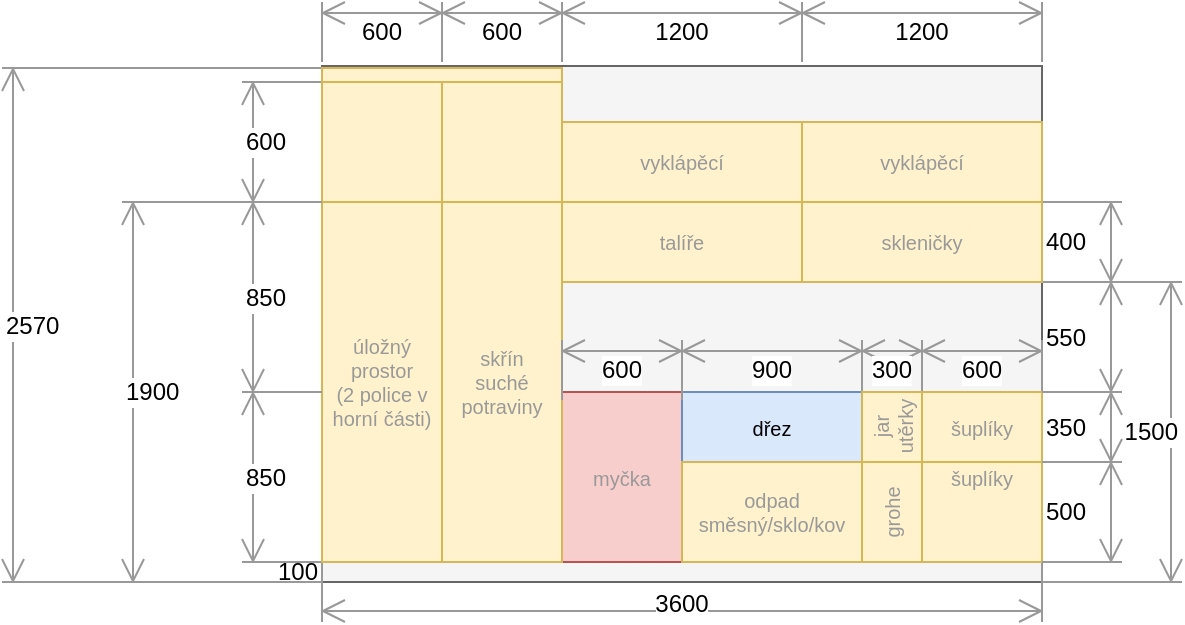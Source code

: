<mxfile version="20.3.0" type="device"><diagram id="vtQquzI4iVmjjQQ1tL-T" name="Page-1"><mxGraphModel dx="805" dy="482" grid="1" gridSize="10" guides="1" tooltips="1" connect="1" arrows="1" fold="1" page="1" pageScale="1" pageWidth="1600" pageHeight="900" math="0" shadow="0"><root><mxCell id="0"/><mxCell id="1" parent="0"/><mxCell id="thXdoWXULZ0o-IUbp3jS-1" value="" style="rounded=0;whiteSpace=wrap;html=1;strokeColor=#666666;fillColor=#f5f5f5;fontColor=#333333;" parent="1" vertex="1"><mxGeometry x="360" y="332" width="360" height="250" as="geometry"/></mxCell><mxCell id="thXdoWXULZ0o-IUbp3jS-2" value="" style="rounded=0;whiteSpace=wrap;html=1;fillColor=#f5f5f5;fontColor=#333333;strokeColor=#666666;" parent="1" vertex="1"><mxGeometry x="360" y="580" width="360" height="10" as="geometry"/></mxCell><mxCell id="thXdoWXULZ0o-IUbp3jS-5" value="100" style="shape=dimension;direction=south;whiteSpace=wrap;html=1;align=right;points=[];verticalAlign=middle;labelBackgroundColor=#ffffff;strokeColor=none;" parent="1" vertex="1"><mxGeometry x="320" y="580" width="40" height="10" as="geometry"/></mxCell><mxCell id="thXdoWXULZ0o-IUbp3jS-6" value="850" style="shape=dimension;direction=south;whiteSpace=wrap;html=1;align=left;points=[];verticalAlign=middle;labelBackgroundColor=#ffffff;strokeColor=#999999;" parent="1" vertex="1"><mxGeometry x="320" y="495" width="40" height="85" as="geometry"/></mxCell><mxCell id="thXdoWXULZ0o-IUbp3jS-9" value="400" style="shape=dimension;direction=south;whiteSpace=wrap;html=1;align=left;points=[];verticalAlign=middle;labelBackgroundColor=#ffffff;strokeColor=#999999;flipV=1;flipH=1;" parent="1" vertex="1"><mxGeometry x="720" y="400" width="40" height="40" as="geometry"/></mxCell><mxCell id="thXdoWXULZ0o-IUbp3jS-10" value="1500" style="shape=dimension;direction=south;whiteSpace=wrap;html=1;align=right;points=[];verticalAlign=middle;labelBackgroundColor=#ffffff;strokeColor=#999999;flipV=1;flipH=1;" parent="1" vertex="1"><mxGeometry x="720" y="440" width="70" height="150" as="geometry"/></mxCell><mxCell id="thXdoWXULZ0o-IUbp3jS-18" value="myčka" style="rounded=0;whiteSpace=wrap;html=1;fillColor=#f8cecc;strokeColor=#b85450;fontColor=#999999;fontSize=10;" parent="1" vertex="1"><mxGeometry x="480" y="495" width="60" height="85" as="geometry"/></mxCell><mxCell id="thXdoWXULZ0o-IUbp3jS-27" value="3600" style="shape=dimension;direction=east;whiteSpace=wrap;html=1;align=center;points=[];verticalAlign=bottom;spacingTop=-8;labelBackgroundColor=#ffffff;strokeColor=#999999;" parent="1" vertex="1"><mxGeometry x="360" y="575" width="360" height="35" as="geometry"/></mxCell><mxCell id="thXdoWXULZ0o-IUbp3jS-28" value="600" style="shape=dimension;direction=west;whiteSpace=wrap;html=1;align=center;points=[];verticalAlign=middle;labelBackgroundColor=#ffffff;strokeColor=#999999;" parent="1" vertex="1"><mxGeometry x="360" y="300" width="60" height="30" as="geometry"/></mxCell><mxCell id="lBgfPsxpE6XtXHmG1YXQ-6" value="dřez" style="rounded=0;whiteSpace=wrap;html=1;fillColor=#dae8fc;strokeColor=#6c8ebf;fontSize=10;" parent="1" vertex="1"><mxGeometry x="540" y="495" width="90" height="35" as="geometry"/></mxCell><mxCell id="CoCsG3FDVFkP_OS7hLHG-1" value="550" style="shape=dimension;direction=south;whiteSpace=wrap;html=1;align=left;points=[];verticalAlign=middle;labelBackgroundColor=#ffffff;strokeColor=#999999;flipV=1;flipH=1;" parent="1" vertex="1"><mxGeometry x="720" y="440" width="40" height="55" as="geometry"/></mxCell><mxCell id="CoCsG3FDVFkP_OS7hLHG-19" value="talíře" style="rounded=0;whiteSpace=wrap;html=1;fillColor=#fff2cc;strokeColor=#d6b656;fontColor=#999999;fontSize=10;" parent="1" vertex="1"><mxGeometry x="480" y="400" width="120" height="40" as="geometry"/></mxCell><mxCell id="W2GsgO2ypqlRg9grx4VN-1" value="2570" style="shape=dimension;direction=south;whiteSpace=wrap;html=1;align=left;points=[];verticalAlign=middle;labelBackgroundColor=#ffffff;strokeColor=#999999;" parent="1" vertex="1"><mxGeometry x="200" y="333" width="160" height="257" as="geometry"/></mxCell><mxCell id="W2GsgO2ypqlRg9grx4VN-10" value="1900" style="shape=dimension;direction=south;whiteSpace=wrap;html=1;align=left;points=[];verticalAlign=middle;labelBackgroundColor=#ffffff;strokeColor=#999999;" parent="1" vertex="1"><mxGeometry x="260" y="400" width="70" height="190" as="geometry"/></mxCell><mxCell id="W2GsgO2ypqlRg9grx4VN-11" value="600" style="shape=dimension;direction=south;whiteSpace=wrap;html=1;align=left;points=[];verticalAlign=middle;labelBackgroundColor=#ffffff;strokeColor=#999999;" parent="1" vertex="1"><mxGeometry x="320" y="340" width="40" height="60" as="geometry"/></mxCell><mxCell id="ozMpOl1KnX4KRGzU88ai-1" value="úložný prostor&lt;br&gt;(2 police v horní části)" style="rounded=0;whiteSpace=wrap;html=1;fillColor=#fff2cc;strokeColor=#d6b656;labelBackgroundColor=none;fontColor=#999999;fontSize=10;" parent="1" vertex="1"><mxGeometry x="360" y="400" width="60" height="180" as="geometry"/></mxCell><mxCell id="ozMpOl1KnX4KRGzU88ai-38" value="" style="rounded=0;whiteSpace=wrap;html=1;fillColor=#fff2cc;strokeColor=#d6b656;" parent="1" vertex="1"><mxGeometry x="420" y="340" width="60" height="60" as="geometry"/></mxCell><mxCell id="ozMpOl1KnX4KRGzU88ai-41" value="skřín&lt;br style=&quot;font-size: 10px;&quot;&gt;suché&lt;br style=&quot;font-size: 10px;&quot;&gt;potraviny" style="rounded=0;whiteSpace=wrap;html=1;fillColor=#fff2cc;strokeColor=#d6b656;fontColor=#999999;fontSize=10;" parent="1" vertex="1"><mxGeometry x="420" y="400" width="60" height="180" as="geometry"/></mxCell><mxCell id="ozMpOl1KnX4KRGzU88ai-44" value="600" style="shape=dimension;direction=west;whiteSpace=wrap;html=1;align=center;points=[];verticalAlign=middle;labelBackgroundColor=#ffffff;strokeColor=#999999;" parent="1" vertex="1"><mxGeometry x="420" y="300" width="60" height="30" as="geometry"/></mxCell><mxCell id="ozMpOl1KnX4KRGzU88ai-47" value="1200" style="shape=dimension;direction=west;whiteSpace=wrap;html=1;align=center;points=[];verticalAlign=middle;labelBackgroundColor=#ffffff;strokeColor=#999999;" parent="1" vertex="1"><mxGeometry x="600" y="300" width="120" height="30" as="geometry"/></mxCell><mxCell id="ozMpOl1KnX4KRGzU88ai-48" value="1200" style="shape=dimension;direction=west;whiteSpace=wrap;html=1;align=center;points=[];verticalAlign=middle;labelBackgroundColor=#ffffff;strokeColor=#999999;" parent="1" vertex="1"><mxGeometry x="480" y="300" width="120" height="30" as="geometry"/></mxCell><mxCell id="ozMpOl1KnX4KRGzU88ai-49" value="&lt;span style=&quot;color: rgb(153, 153, 153); font-size: 10px;&quot;&gt;vyklápěcí&lt;/span&gt;" style="rounded=0;whiteSpace=wrap;html=1;fillColor=#fff2cc;strokeColor=#d6b656;fontSize=10;" parent="1" vertex="1"><mxGeometry x="600" y="360" width="120" height="40" as="geometry"/></mxCell><mxCell id="ozMpOl1KnX4KRGzU88ai-50" value="&lt;span style=&quot;color: rgb(153, 153, 153); font-size: 10px;&quot;&gt;skleničky&lt;/span&gt;" style="rounded=0;whiteSpace=wrap;html=1;fillColor=#fff2cc;strokeColor=#d6b656;fontSize=10;" parent="1" vertex="1"><mxGeometry x="600" y="400" width="120" height="40" as="geometry"/></mxCell><mxCell id="ozMpOl1KnX4KRGzU88ai-51" value="šuplíky" style="rounded=0;whiteSpace=wrap;html=1;fillColor=#fff2cc;strokeColor=#d6b656;fontColor=#999999;fontSize=10;" parent="1" vertex="1"><mxGeometry x="660" y="495" width="60" height="85" as="geometry"/></mxCell><mxCell id="VXgPkLBwRGEs_l4merzi-1" value="" style="rounded=0;whiteSpace=wrap;html=1;fillColor=#fff2cc;strokeColor=#d6b656;" parent="1" vertex="1"><mxGeometry x="360" y="333" width="120" height="7" as="geometry"/></mxCell><mxCell id="GU01DGjvAPMaQzZqKn22-2" value="odpad&lt;br style=&quot;font-size: 10px;&quot;&gt;směsný/sklo/kov" style="rounded=0;whiteSpace=wrap;html=1;fillColor=#fff2cc;strokeColor=#d6b656;fontColor=#999999;fontSize=10;" parent="1" vertex="1"><mxGeometry x="540" y="530" width="90" height="50" as="geometry"/></mxCell><mxCell id="-hpQdyTwwJ4RbNctu1EN-2" value="&lt;font color=&quot;#999999&quot; style=&quot;font-size: 10px;&quot;&gt;grohe&lt;/font&gt;" style="rounded=0;whiteSpace=wrap;html=1;fillColor=#fff2cc;strokeColor=#d6b656;horizontal=0;fontSize=10;" parent="1" vertex="1"><mxGeometry x="630" y="530" width="30" height="50" as="geometry"/></mxCell><mxCell id="-hpQdyTwwJ4RbNctu1EN-3" value="300" style="shape=dimension;direction=west;whiteSpace=wrap;html=1;align=center;points=[];verticalAlign=middle;labelBackgroundColor=#ffffff;strokeColor=#999999;" parent="1" vertex="1"><mxGeometry x="630" y="469" width="30" height="30" as="geometry"/></mxCell><mxCell id="-hpQdyTwwJ4RbNctu1EN-4" value="900" style="shape=dimension;direction=west;whiteSpace=wrap;html=1;align=center;points=[];verticalAlign=middle;labelBackgroundColor=#ffffff;strokeColor=#999999;" parent="1" vertex="1"><mxGeometry x="540" y="469" width="90" height="30" as="geometry"/></mxCell><mxCell id="CoCsG3FDVFkP_OS7hLHG-18" value="vyklápěcí" style="rounded=0;whiteSpace=wrap;html=1;fillColor=#fff2cc;strokeColor=#d6b656;fontColor=#999999;fontSize=10;" parent="1" vertex="1"><mxGeometry x="480" y="360" width="120" height="40" as="geometry"/></mxCell><mxCell id="-hpQdyTwwJ4RbNctu1EN-5" value="500" style="shape=dimension;direction=south;whiteSpace=wrap;html=1;align=left;points=[];verticalAlign=middle;labelBackgroundColor=#ffffff;strokeColor=#999999;flipH=1;" parent="1" vertex="1"><mxGeometry x="720" y="530" width="40" height="50" as="geometry"/></mxCell><mxCell id="-hpQdyTwwJ4RbNctu1EN-6" value="600" style="shape=dimension;direction=west;whiteSpace=wrap;html=1;align=center;points=[];verticalAlign=middle;labelBackgroundColor=#ffffff;strokeColor=#999999;" parent="1" vertex="1"><mxGeometry x="480" y="469" width="60" height="30" as="geometry"/></mxCell><mxCell id="-hpQdyTwwJ4RbNctu1EN-7" value="600" style="shape=dimension;direction=west;whiteSpace=wrap;html=1;align=center;points=[];verticalAlign=middle;labelBackgroundColor=#ffffff;strokeColor=#999999;" parent="1" vertex="1"><mxGeometry x="660" y="469" width="60" height="30" as="geometry"/></mxCell><mxCell id="-hpQdyTwwJ4RbNctu1EN-8" value="" style="rounded=0;whiteSpace=wrap;html=1;fillColor=#fff2cc;strokeColor=#d6b656;" parent="1" vertex="1"><mxGeometry x="360" y="340" width="60" height="60" as="geometry"/></mxCell><mxCell id="-hpQdyTwwJ4RbNctu1EN-9" value="850" style="shape=dimension;direction=south;whiteSpace=wrap;html=1;align=left;points=[];verticalAlign=middle;labelBackgroundColor=#ffffff;strokeColor=#999999;" parent="1" vertex="1"><mxGeometry x="320" y="400" width="40" height="95" as="geometry"/></mxCell><mxCell id="-hpQdyTwwJ4RbNctu1EN-10" value="&lt;font color=&quot;#999999&quot; style=&quot;font-size: 10px;&quot;&gt;jar&lt;br&gt;utěrky&lt;br&gt;&lt;/font&gt;" style="rounded=0;whiteSpace=wrap;html=1;fillColor=#fff2cc;strokeColor=#d6b656;horizontal=0;fontSize=10;" parent="1" vertex="1"><mxGeometry x="630" y="495" width="30" height="35" as="geometry"/></mxCell><mxCell id="-hpQdyTwwJ4RbNctu1EN-11" value="šuplíky" style="rounded=0;whiteSpace=wrap;html=1;fillColor=#fff2cc;strokeColor=#d6b656;fontColor=#999999;fontSize=10;" parent="1" vertex="1"><mxGeometry x="660" y="495" width="60" height="35" as="geometry"/></mxCell><mxCell id="-hpQdyTwwJ4RbNctu1EN-12" value="350" style="shape=dimension;direction=south;whiteSpace=wrap;html=1;align=left;points=[];verticalAlign=middle;labelBackgroundColor=#ffffff;strokeColor=#999999;flipH=1;" parent="1" vertex="1"><mxGeometry x="720" y="495" width="40" height="35" as="geometry"/></mxCell></root></mxGraphModel></diagram></mxfile>